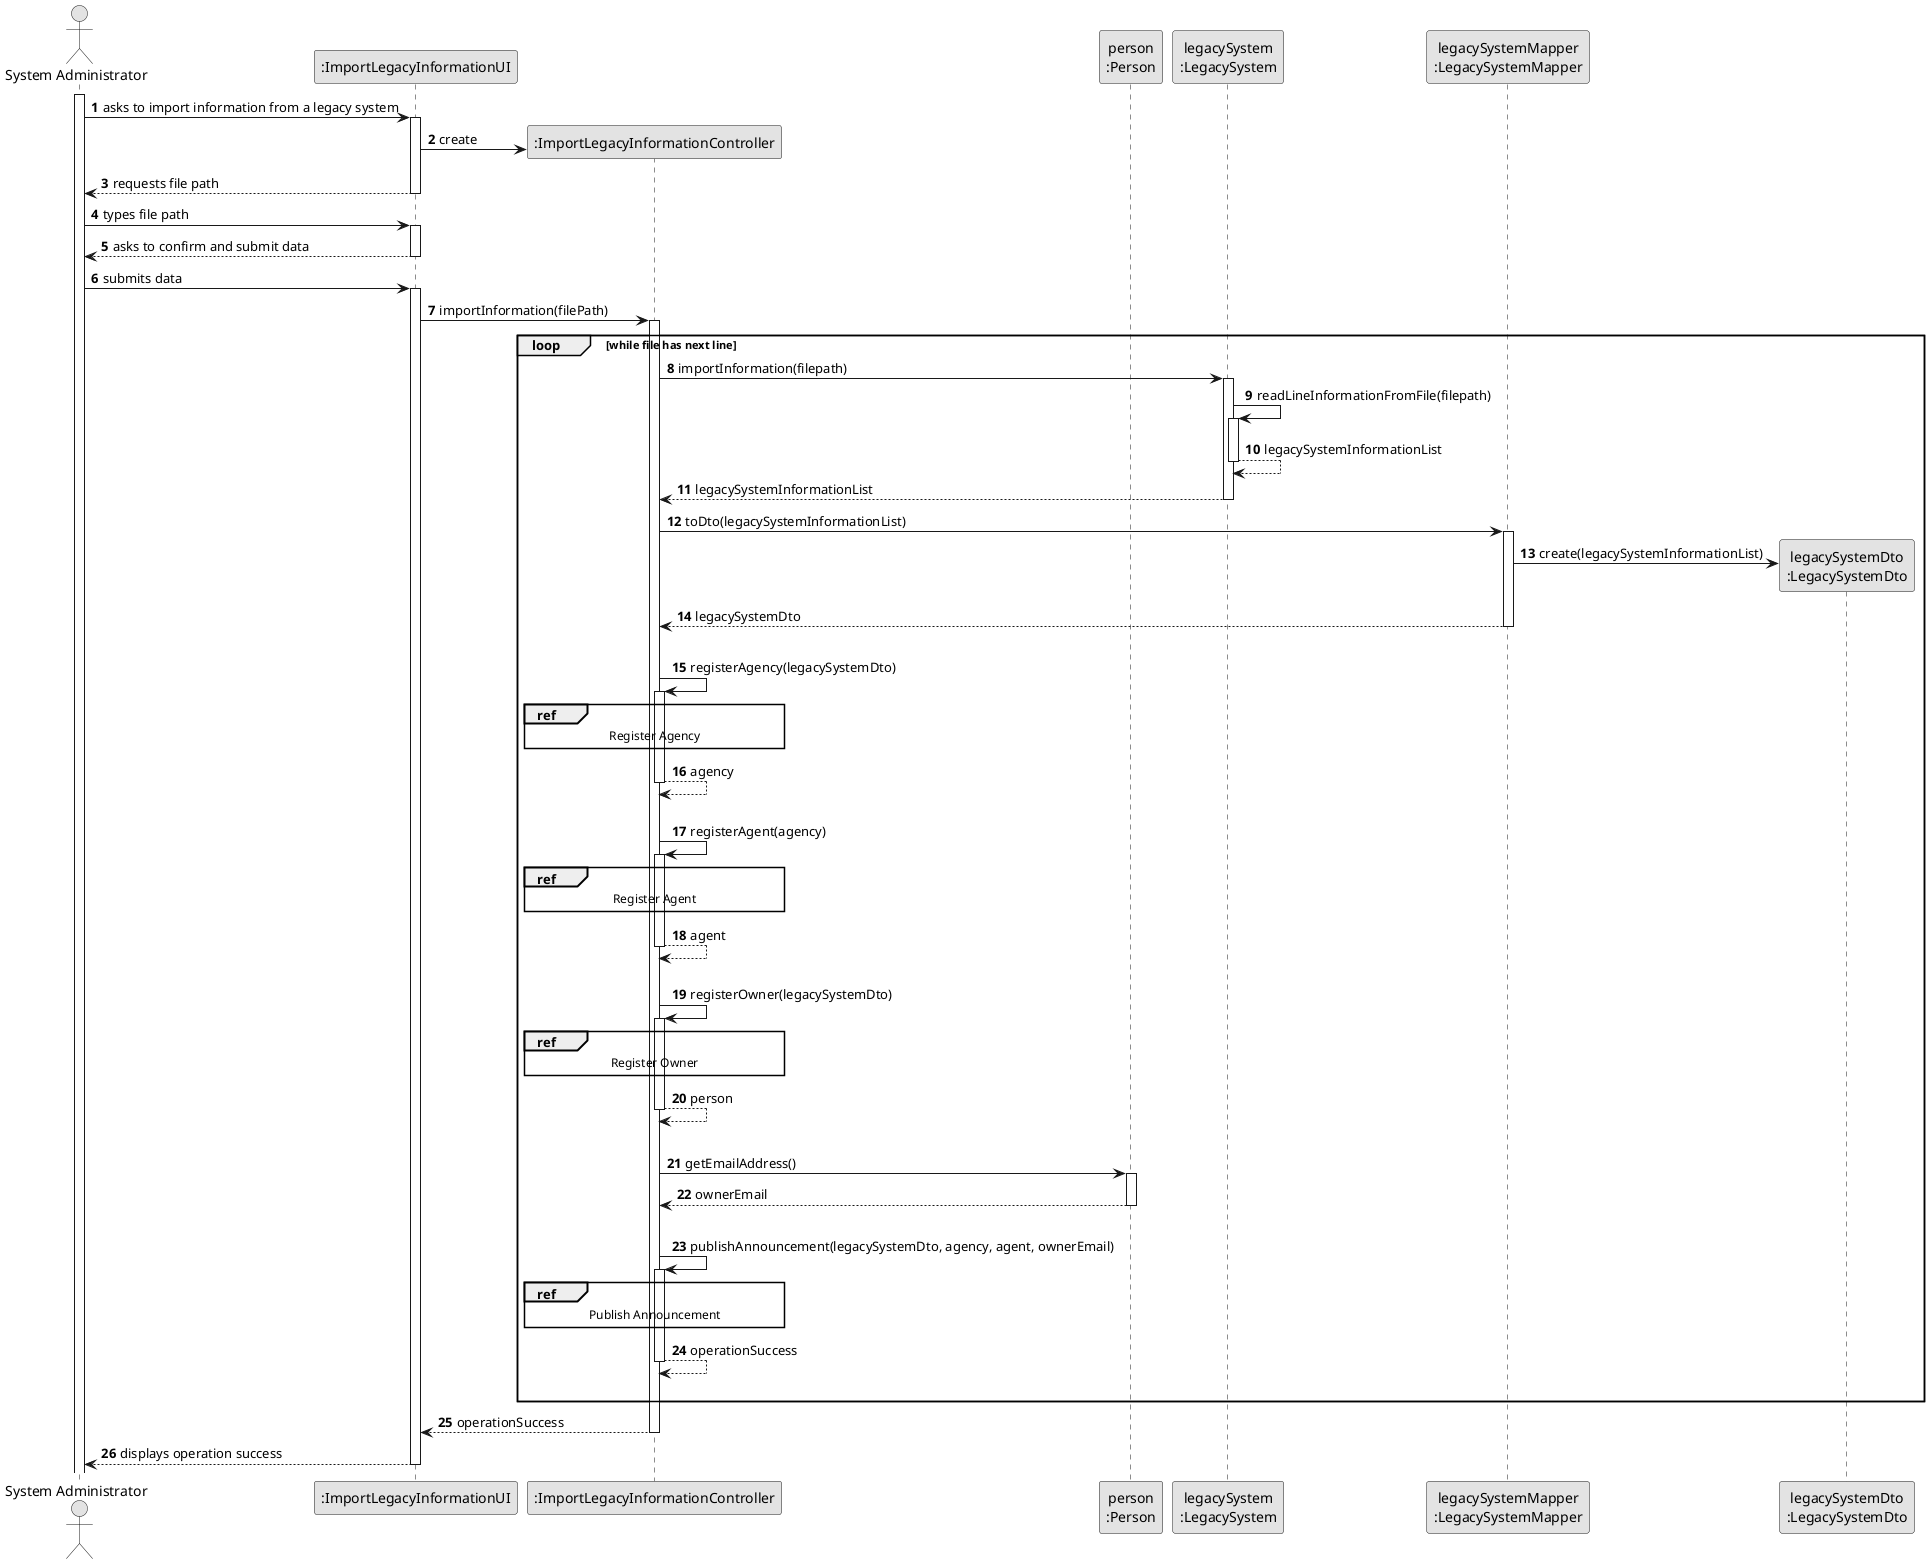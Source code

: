 @startuml
skinparam monochrome true
skinparam packageStyle rectangle
skinparam shadowing false

autonumber

'hide footbox
actor "System Administrator" as ADM
participant ":ImportLegacyInformationUI" as UI
participant ":ImportLegacyInformationController" as CTRL
participant "person\n:Person" as PERSON
participant "legacySystem\n:LegacySystem" as LS
participant "legacySystemMapper\n:LegacySystemMapper" as LSMapper
participant "legacySystemDto\n:LegacySystemDto" as LSDto

activate ADM

    ADM -> UI : asks to import information from a legacy system
    activate UI

    UI -> CTRL**: create

    UI --> ADM : requests file path
    deactivate UI

    ADM -> UI : types file path
    activate UI

    UI --> ADM : asks to confirm and submit data
    deactivate UI

    ADM -> UI : submits data
    activate UI

    UI -> CTRL: importInformation(filePath)
    activate CTRL


    loop while file has next line

      CTRL -> LS: importInformation(filepath)
      activate LS

      LS -> LS : readLineInformationFromFile(filepath)
      activate LS

      LS --> LS: legacySystemInformationList
      deactivate LS

     CTRL <-- LS : legacySystemInformationList
      deactivate LS

      CTRL -> LSMapper : toDto(legacySystemInformationList)
      activate LSMapper

      LSMapper -> LSDto** : create(legacySystemInformationList)

      LSMapper --> CTRL : legacySystemDto
      deactivate LSMapper

    |||
    CTRL -> CTRL : registerAgency(legacySystemDto)
    activate CTRL
    ref over CTRL
        Register Agency
    end ref
    CTRL --> CTRL : agency
    deactivate CTRL
    |||

    CTRL -> CTRL : registerAgent(agency)
    activate CTRL
    ref over CTRL
        Register Agent
    end ref
    CTRL --> CTRL : agent
    deactivate CTRL
    |||

    CTRL -> CTRL : registerOwner(legacySystemDto)
    activate CTRL
    ref over CTRL
        Register Owner
    end ref
    CTRL --> CTRL: person
    deactivate CTRL
    |||
    CTRL -> PERSON : getEmailAddress()
    activate PERSON

    PERSON --> CTRL : ownerEmail
    deactivate PERSON
|||
    CTRL -> CTRL : publishAnnouncement(legacySystemDto, agency, agent, ownerEmail)
    activate CTRL
    ref over CTRL
        Publish Announcement
    end ref
        CTRL --> CTRL : operationSuccess
    deactivate CTRL

|||
     end loop

    CTRL --> UI: operationSuccess
    deactivate CTRL

    UI --> ADM : displays operation success
    deactivate UI

@enduml